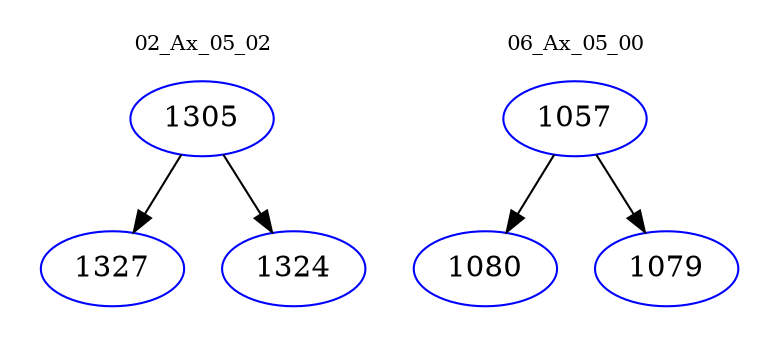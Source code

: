 digraph{
subgraph cluster_0 {
color = white
label = "02_Ax_05_02";
fontsize=10;
T0_1305 [label="1305", color="blue"]
T0_1305 -> T0_1327 [color="black"]
T0_1327 [label="1327", color="blue"]
T0_1305 -> T0_1324 [color="black"]
T0_1324 [label="1324", color="blue"]
}
subgraph cluster_1 {
color = white
label = "06_Ax_05_00";
fontsize=10;
T1_1057 [label="1057", color="blue"]
T1_1057 -> T1_1080 [color="black"]
T1_1080 [label="1080", color="blue"]
T1_1057 -> T1_1079 [color="black"]
T1_1079 [label="1079", color="blue"]
}
}
